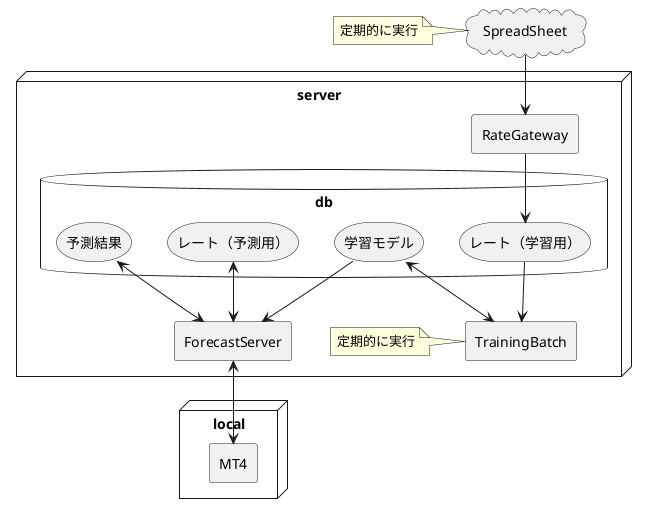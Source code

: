 @startuml bin-option-rust

cloud gas [
    SpreadSheet
]
note left of gas
定期的に実行
end note

node server {
    database db {
        storage models [
            学習モデル
        ]
        storage rates [
            レート（学習用）
        ]
        storage histories [
            レート（予測用）
        ]
        storage forecast [
            予測結果
        ]
    }

    agent ForecastServer

    agent RateGateway

    agent TrainingBatch
    note left of TrainingBatch
    定期的に実行
    end note
}

node local {
    agent MT4
}

models --> ForecastServer
histories <--> ForecastServer
forecast <--> ForecastServer
ForecastServer <--> MT4

models <--> TrainingBatch
rates -->TrainingBatch

gas --> RateGateway
RateGateway --> rates

@enduml

